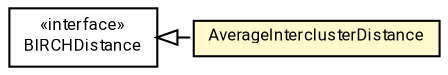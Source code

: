 #!/usr/local/bin/dot
#
# Class diagram 
# Generated by UMLGraph version R5_7_2-60-g0e99a6 (http://www.spinellis.gr/umlgraph/)
#

digraph G {
	graph [fontnames="svg"]
	edge [fontname="Roboto",fontsize=7,labelfontname="Roboto",labelfontsize=7,color="black"];
	node [fontname="Roboto",fontcolor="black",fontsize=8,shape=plaintext,margin=0,width=0,height=0];
	nodesep=0.15;
	ranksep=0.25;
	rankdir=LR;
	// de.lmu.ifi.dbs.elki.algorithm.clustering.hierarchical.birch.BIRCHDistance
	c1758469 [label=<<table title="de.lmu.ifi.dbs.elki.algorithm.clustering.hierarchical.birch.BIRCHDistance" border="0" cellborder="1" cellspacing="0" cellpadding="2" href="BIRCHDistance.html" target="_parent">
		<tr><td><table border="0" cellspacing="0" cellpadding="1">
		<tr><td align="center" balign="center"> &#171;interface&#187; </td></tr>
		<tr><td align="center" balign="center"> <font face="Roboto">BIRCHDistance</font> </td></tr>
		</table></td></tr>
		</table>>, URL="BIRCHDistance.html"];
	// de.lmu.ifi.dbs.elki.algorithm.clustering.hierarchical.birch.AverageInterclusterDistance
	c1758480 [label=<<table title="de.lmu.ifi.dbs.elki.algorithm.clustering.hierarchical.birch.AverageInterclusterDistance" border="0" cellborder="1" cellspacing="0" cellpadding="2" bgcolor="lemonChiffon" href="AverageInterclusterDistance.html" target="_parent">
		<tr><td><table border="0" cellspacing="0" cellpadding="1">
		<tr><td align="center" balign="center"> <font face="Roboto">AverageInterclusterDistance</font> </td></tr>
		</table></td></tr>
		</table>>, URL="AverageInterclusterDistance.html"];
	// de.lmu.ifi.dbs.elki.algorithm.clustering.hierarchical.birch.AverageInterclusterDistance implements de.lmu.ifi.dbs.elki.algorithm.clustering.hierarchical.birch.BIRCHDistance
	c1758469 -> c1758480 [arrowtail=empty,style=dashed,dir=back,weight=9];
}

